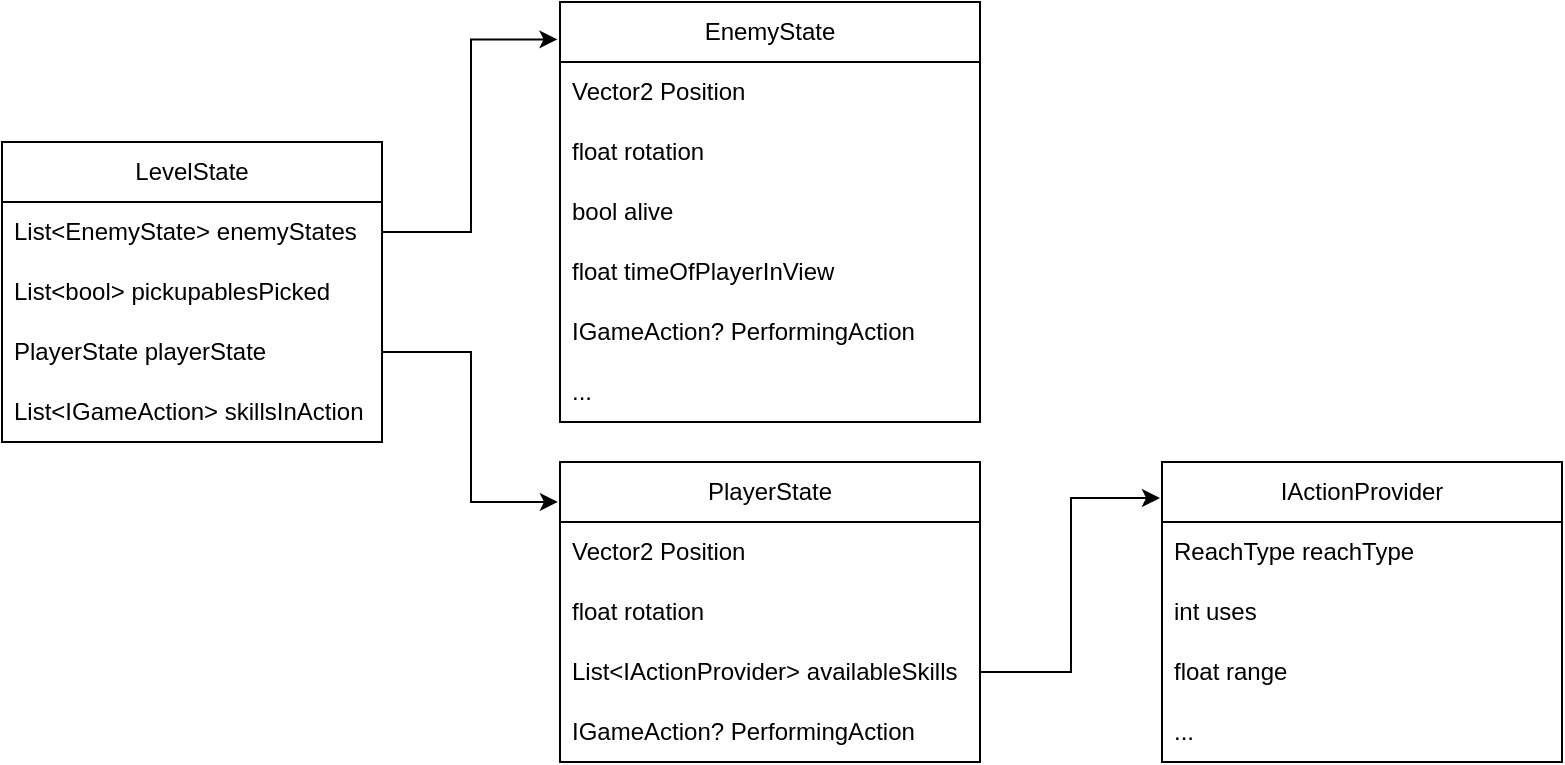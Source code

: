 <mxfile version="24.6.4" type="device">
  <diagram name="Stránka-1" id="L4eC_cjrNZpYh9wtsFqg">
    <mxGraphModel dx="1050" dy="1706" grid="1" gridSize="10" guides="1" tooltips="1" connect="1" arrows="1" fold="1" page="1" pageScale="1" pageWidth="827" pageHeight="1169" math="0" shadow="0">
      <root>
        <mxCell id="0" />
        <mxCell id="1" parent="0" />
        <mxCell id="qaSmwQB_Way-NT8UKJAZ-1" value="LevelState" style="swimlane;fontStyle=0;childLayout=stackLayout;horizontal=1;startSize=30;horizontalStack=0;resizeParent=1;resizeParentMax=0;resizeLast=0;collapsible=1;marginBottom=0;whiteSpace=wrap;html=1;" parent="1" vertex="1">
          <mxGeometry x="30" y="40" width="190" height="150" as="geometry" />
        </mxCell>
        <mxCell id="qaSmwQB_Way-NT8UKJAZ-2" value="List&amp;lt;EnemyState&amp;gt; enemyStates" style="text;strokeColor=none;fillColor=none;align=left;verticalAlign=middle;spacingLeft=4;spacingRight=4;overflow=hidden;points=[[0,0.5],[1,0.5]];portConstraint=eastwest;rotatable=0;whiteSpace=wrap;html=1;" parent="qaSmwQB_Way-NT8UKJAZ-1" vertex="1">
          <mxGeometry y="30" width="190" height="30" as="geometry" />
        </mxCell>
        <mxCell id="qaSmwQB_Way-NT8UKJAZ-3" value="List&amp;lt;bool&amp;gt; pickupablesPicked" style="text;strokeColor=none;fillColor=none;align=left;verticalAlign=middle;spacingLeft=4;spacingRight=4;overflow=hidden;points=[[0,0.5],[1,0.5]];portConstraint=eastwest;rotatable=0;whiteSpace=wrap;html=1;" parent="qaSmwQB_Way-NT8UKJAZ-1" vertex="1">
          <mxGeometry y="60" width="190" height="30" as="geometry" />
        </mxCell>
        <mxCell id="qaSmwQB_Way-NT8UKJAZ-4" value="PlayerState playerState" style="text;strokeColor=none;fillColor=none;align=left;verticalAlign=middle;spacingLeft=4;spacingRight=4;overflow=hidden;points=[[0,0.5],[1,0.5]];portConstraint=eastwest;rotatable=0;whiteSpace=wrap;html=1;" parent="qaSmwQB_Way-NT8UKJAZ-1" vertex="1">
          <mxGeometry y="90" width="190" height="30" as="geometry" />
        </mxCell>
        <mxCell id="qaSmwQB_Way-NT8UKJAZ-5" value="List&amp;lt;IGameAction&amp;gt; skillsInAction" style="text;strokeColor=none;fillColor=none;align=left;verticalAlign=middle;spacingLeft=4;spacingRight=4;overflow=hidden;points=[[0,0.5],[1,0.5]];portConstraint=eastwest;rotatable=0;whiteSpace=wrap;html=1;" parent="qaSmwQB_Way-NT8UKJAZ-1" vertex="1">
          <mxGeometry y="120" width="190" height="30" as="geometry" />
        </mxCell>
        <mxCell id="qaSmwQB_Way-NT8UKJAZ-6" value="EnemyState" style="swimlane;fontStyle=0;childLayout=stackLayout;horizontal=1;startSize=30;horizontalStack=0;resizeParent=1;resizeParentMax=0;resizeLast=0;collapsible=1;marginBottom=0;whiteSpace=wrap;html=1;" parent="1" vertex="1">
          <mxGeometry x="309" y="-30" width="210" height="210" as="geometry" />
        </mxCell>
        <mxCell id="qaSmwQB_Way-NT8UKJAZ-7" value="&lt;div&gt;Vector2 Position&lt;/div&gt;" style="text;strokeColor=none;fillColor=none;align=left;verticalAlign=middle;spacingLeft=4;spacingRight=4;overflow=hidden;points=[[0,0.5],[1,0.5]];portConstraint=eastwest;rotatable=0;whiteSpace=wrap;html=1;" parent="qaSmwQB_Way-NT8UKJAZ-6" vertex="1">
          <mxGeometry y="30" width="210" height="30" as="geometry" />
        </mxCell>
        <mxCell id="qaSmwQB_Way-NT8UKJAZ-8" value="float rotation" style="text;strokeColor=none;fillColor=none;align=left;verticalAlign=middle;spacingLeft=4;spacingRight=4;overflow=hidden;points=[[0,0.5],[1,0.5]];portConstraint=eastwest;rotatable=0;whiteSpace=wrap;html=1;" parent="qaSmwQB_Way-NT8UKJAZ-6" vertex="1">
          <mxGeometry y="60" width="210" height="30" as="geometry" />
        </mxCell>
        <mxCell id="qaSmwQB_Way-NT8UKJAZ-9" value="bool alive" style="text;strokeColor=none;fillColor=none;align=left;verticalAlign=middle;spacingLeft=4;spacingRight=4;overflow=hidden;points=[[0,0.5],[1,0.5]];portConstraint=eastwest;rotatable=0;whiteSpace=wrap;html=1;" parent="qaSmwQB_Way-NT8UKJAZ-6" vertex="1">
          <mxGeometry y="90" width="210" height="30" as="geometry" />
        </mxCell>
        <mxCell id="qaSmwQB_Way-NT8UKJAZ-11" value="float timeOfPlayerInView" style="text;strokeColor=none;fillColor=none;align=left;verticalAlign=middle;spacingLeft=4;spacingRight=4;overflow=hidden;points=[[0,0.5],[1,0.5]];portConstraint=eastwest;rotatable=0;whiteSpace=wrap;html=1;" parent="qaSmwQB_Way-NT8UKJAZ-6" vertex="1">
          <mxGeometry y="120" width="210" height="30" as="geometry" />
        </mxCell>
        <mxCell id="9NAd1yCBneCcPMKolBjg-3" value="IGameAction? PerformingAction" style="text;strokeColor=none;fillColor=none;align=left;verticalAlign=middle;spacingLeft=4;spacingRight=4;overflow=hidden;points=[[0,0.5],[1,0.5]];portConstraint=eastwest;rotatable=0;whiteSpace=wrap;html=1;" vertex="1" parent="qaSmwQB_Way-NT8UKJAZ-6">
          <mxGeometry y="150" width="210" height="30" as="geometry" />
        </mxCell>
        <mxCell id="qaSmwQB_Way-NT8UKJAZ-12" value="..." style="text;strokeColor=none;fillColor=none;align=left;verticalAlign=middle;spacingLeft=4;spacingRight=4;overflow=hidden;points=[[0,0.5],[1,0.5]];portConstraint=eastwest;rotatable=0;whiteSpace=wrap;html=1;" parent="qaSmwQB_Way-NT8UKJAZ-6" vertex="1">
          <mxGeometry y="180" width="210" height="30" as="geometry" />
        </mxCell>
        <mxCell id="qaSmwQB_Way-NT8UKJAZ-13" value="IActionProvider" style="swimlane;fontStyle=0;childLayout=stackLayout;horizontal=1;startSize=30;horizontalStack=0;resizeParent=1;resizeParentMax=0;resizeLast=0;collapsible=1;marginBottom=0;whiteSpace=wrap;html=1;" parent="1" vertex="1">
          <mxGeometry x="610" y="200" width="200" height="150" as="geometry" />
        </mxCell>
        <mxCell id="qaSmwQB_Way-NT8UKJAZ-14" value="ReachType reachType" style="text;strokeColor=none;fillColor=none;align=left;verticalAlign=middle;spacingLeft=4;spacingRight=4;overflow=hidden;points=[[0,0.5],[1,0.5]];portConstraint=eastwest;rotatable=0;whiteSpace=wrap;html=1;" parent="qaSmwQB_Way-NT8UKJAZ-13" vertex="1">
          <mxGeometry y="30" width="200" height="30" as="geometry" />
        </mxCell>
        <mxCell id="qaSmwQB_Way-NT8UKJAZ-15" value="int uses" style="text;strokeColor=none;fillColor=none;align=left;verticalAlign=middle;spacingLeft=4;spacingRight=4;overflow=hidden;points=[[0,0.5],[1,0.5]];portConstraint=eastwest;rotatable=0;whiteSpace=wrap;html=1;" parent="qaSmwQB_Way-NT8UKJAZ-13" vertex="1">
          <mxGeometry y="60" width="200" height="30" as="geometry" />
        </mxCell>
        <mxCell id="qaSmwQB_Way-NT8UKJAZ-16" value="float range" style="text;strokeColor=none;fillColor=none;align=left;verticalAlign=middle;spacingLeft=4;spacingRight=4;overflow=hidden;points=[[0,0.5],[1,0.5]];portConstraint=eastwest;rotatable=0;whiteSpace=wrap;html=1;" parent="qaSmwQB_Way-NT8UKJAZ-13" vertex="1">
          <mxGeometry y="90" width="200" height="30" as="geometry" />
        </mxCell>
        <mxCell id="qaSmwQB_Way-NT8UKJAZ-17" value="..." style="text;strokeColor=none;fillColor=none;align=left;verticalAlign=middle;spacingLeft=4;spacingRight=4;overflow=hidden;points=[[0,0.5],[1,0.5]];portConstraint=eastwest;rotatable=0;whiteSpace=wrap;html=1;" parent="qaSmwQB_Way-NT8UKJAZ-13" vertex="1">
          <mxGeometry y="120" width="200" height="30" as="geometry" />
        </mxCell>
        <mxCell id="qaSmwQB_Way-NT8UKJAZ-21" value="PlayerState" style="swimlane;fontStyle=0;childLayout=stackLayout;horizontal=1;startSize=30;horizontalStack=0;resizeParent=1;resizeParentMax=0;resizeLast=0;collapsible=1;marginBottom=0;whiteSpace=wrap;html=1;" parent="1" vertex="1">
          <mxGeometry x="309" y="200" width="210" height="150" as="geometry" />
        </mxCell>
        <mxCell id="qaSmwQB_Way-NT8UKJAZ-22" value="Vector2 Position" style="text;strokeColor=none;fillColor=none;align=left;verticalAlign=middle;spacingLeft=4;spacingRight=4;overflow=hidden;points=[[0,0.5],[1,0.5]];portConstraint=eastwest;rotatable=0;whiteSpace=wrap;html=1;" parent="qaSmwQB_Way-NT8UKJAZ-21" vertex="1">
          <mxGeometry y="30" width="210" height="30" as="geometry" />
        </mxCell>
        <mxCell id="qaSmwQB_Way-NT8UKJAZ-23" value="float rotation" style="text;strokeColor=none;fillColor=none;align=left;verticalAlign=middle;spacingLeft=4;spacingRight=4;overflow=hidden;points=[[0,0.5],[1,0.5]];portConstraint=eastwest;rotatable=0;whiteSpace=wrap;html=1;" parent="qaSmwQB_Way-NT8UKJAZ-21" vertex="1">
          <mxGeometry y="60" width="210" height="30" as="geometry" />
        </mxCell>
        <mxCell id="qaSmwQB_Way-NT8UKJAZ-24" value="List&amp;lt;IActionProvider&amp;gt; availableSkills" style="text;strokeColor=none;fillColor=none;align=left;verticalAlign=middle;spacingLeft=4;spacingRight=4;overflow=hidden;points=[[0,0.5],[1,0.5]];portConstraint=eastwest;rotatable=0;whiteSpace=wrap;html=1;" parent="qaSmwQB_Way-NT8UKJAZ-21" vertex="1">
          <mxGeometry y="90" width="210" height="30" as="geometry" />
        </mxCell>
        <mxCell id="9NAd1yCBneCcPMKolBjg-1" value="IGameAction? PerformingAction" style="text;strokeColor=none;fillColor=none;align=left;verticalAlign=middle;spacingLeft=4;spacingRight=4;overflow=hidden;points=[[0,0.5],[1,0.5]];portConstraint=eastwest;rotatable=0;whiteSpace=wrap;html=1;" vertex="1" parent="qaSmwQB_Way-NT8UKJAZ-21">
          <mxGeometry y="120" width="210" height="30" as="geometry" />
        </mxCell>
        <mxCell id="qaSmwQB_Way-NT8UKJAZ-27" style="edgeStyle=orthogonalEdgeStyle;rounded=0;orthogonalLoop=1;jettySize=auto;html=1;exitX=1;exitY=0.5;exitDx=0;exitDy=0;entryX=-0.005;entryY=0.12;entryDx=0;entryDy=0;entryPerimeter=0;" parent="1" source="qaSmwQB_Way-NT8UKJAZ-24" target="qaSmwQB_Way-NT8UKJAZ-13" edge="1">
          <mxGeometry relative="1" as="geometry" />
        </mxCell>
        <mxCell id="qaSmwQB_Way-NT8UKJAZ-28" style="edgeStyle=orthogonalEdgeStyle;rounded=0;orthogonalLoop=1;jettySize=auto;html=1;exitX=1;exitY=0.5;exitDx=0;exitDy=0;entryX=-0.005;entryY=0.133;entryDx=0;entryDy=0;entryPerimeter=0;" parent="1" source="qaSmwQB_Way-NT8UKJAZ-4" target="qaSmwQB_Way-NT8UKJAZ-21" edge="1">
          <mxGeometry relative="1" as="geometry" />
        </mxCell>
        <mxCell id="9NAd1yCBneCcPMKolBjg-2" style="edgeStyle=orthogonalEdgeStyle;rounded=0;orthogonalLoop=1;jettySize=auto;html=1;exitX=1;exitY=0.5;exitDx=0;exitDy=0;entryX=-0.006;entryY=0.089;entryDx=0;entryDy=0;entryPerimeter=0;" edge="1" parent="1" source="qaSmwQB_Way-NT8UKJAZ-2" target="qaSmwQB_Way-NT8UKJAZ-6">
          <mxGeometry relative="1" as="geometry" />
        </mxCell>
      </root>
    </mxGraphModel>
  </diagram>
</mxfile>
